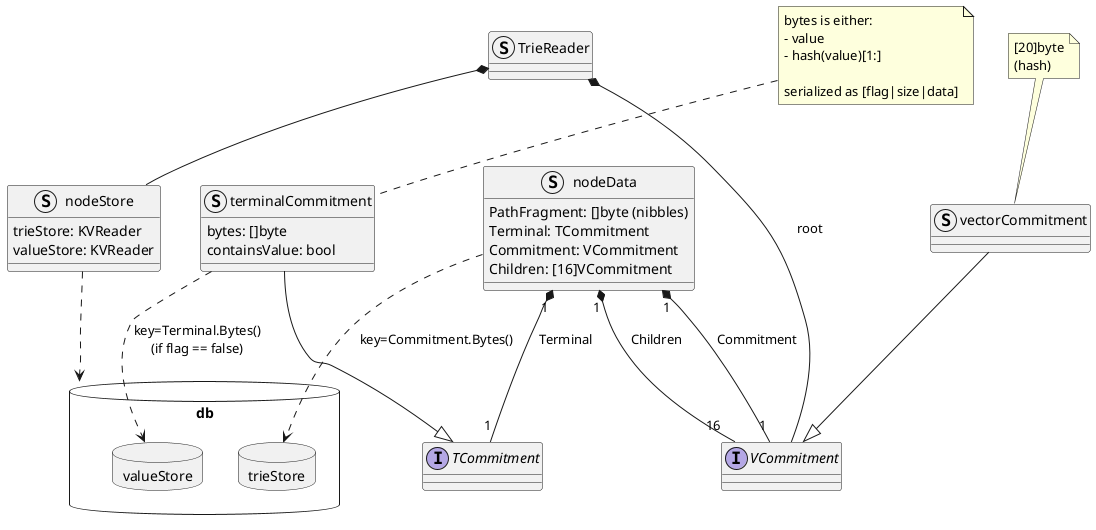 @startuml

struct TrieReader {
}

interface VCommitment {}

interface TCommitment {}

struct nodeStore {
  trieStore: KVReader
  valueStore: KVReader
}

struct nodeData {
  {field} PathFragment: []byte (nibbles)
  Terminal: TCommitment
  Commitment: VCommitment
  Children: [16]VCommitment
}

struct terminalCommitment {
  bytes: []byte
  containsValue: bool
}

note top of terminalCommitment
  bytes is either:
  - value
  - hash(value)[1:]
  
  serialized as [flag|size|data]
end note

struct vectorCommitment {}

note top of vectorCommitment
  [20]byte
  (hash)
end note

package db <<Database>> {
  package valueStore <<Database>> {
  }
  package trieStore <<Database>> {
  }
}

TrieReader *-- nodeStore
TrieReader *-- VCommitment: root
nodeStore ..> db
nodeData ..> trieStore: "key=Commitment.Bytes()"
terminalCommitment ..> valueStore: "key=Terminal.Bytes()\n(if flag == false)"
nodeData "1" *-- "1" TCommitment: Terminal
nodeData "1" *-- "1" VCommitment: Commitment
nodeData "1" *-- "16" VCommitment: Children
vectorCommitment --|> VCommitment
terminalCommitment --|> TCommitment

@enduml
